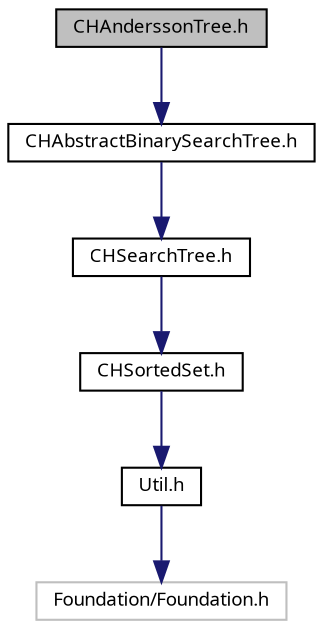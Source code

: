 digraph "CHAnderssonTree.h"
{
  bgcolor="transparent";
  edge [fontname="LucidaGrande",fontsize="9",labelfontname="LucidaGrande",labelfontsize="9"];
  node [fontname="LucidaGrande",fontsize="9",shape=record];
  Node1 [label="CHAnderssonTree.h",height=0.2,width=0.4,color="black", fillcolor="grey75", style="filled" fontcolor="black"];
  Node1 -> Node2 [color="midnightblue",fontsize="9",style="solid",fontname="LucidaGrande"];
  Node2 [label="CHAbstractBinarySearchTree.h",height=0.2,width=0.4,color="black",URL="$_c_h_abstract_binary_search_tree_8h.html",tooltip="An abstract CHSearchTree implementation with many default method implementations."];
  Node2 -> Node3 [color="midnightblue",fontsize="9",style="solid",fontname="LucidaGrande"];
  Node3 [label="CHSearchTree.h",height=0.2,width=0.4,color="black",URL="$_c_h_search_tree_8h.html",tooltip="A protocol which specifes an interface for N-ary search trees."];
  Node3 -> Node4 [color="midnightblue",fontsize="9",style="solid",fontname="LucidaGrande"];
  Node4 [label="CHSortedSet.h",height=0.2,width=0.4,color="black",URL="$_c_h_sorted_set_8h.html",tooltip="A protocol which specifes an interface for sorted sets."];
  Node4 -> Node5 [color="midnightblue",fontsize="9",style="solid",fontname="LucidaGrande"];
  Node5 [label="Util.h",height=0.2,width=0.4,color="black",URL="$_util_8h.html",tooltip="A group of utility C functions for simplifying common exceptions and logging."];
  Node5 -> Node6 [color="midnightblue",fontsize="9",style="solid",fontname="LucidaGrande"];
  Node6 [label="Foundation/Foundation.h",height=0.2,width=0.4,color="grey75"];
}

